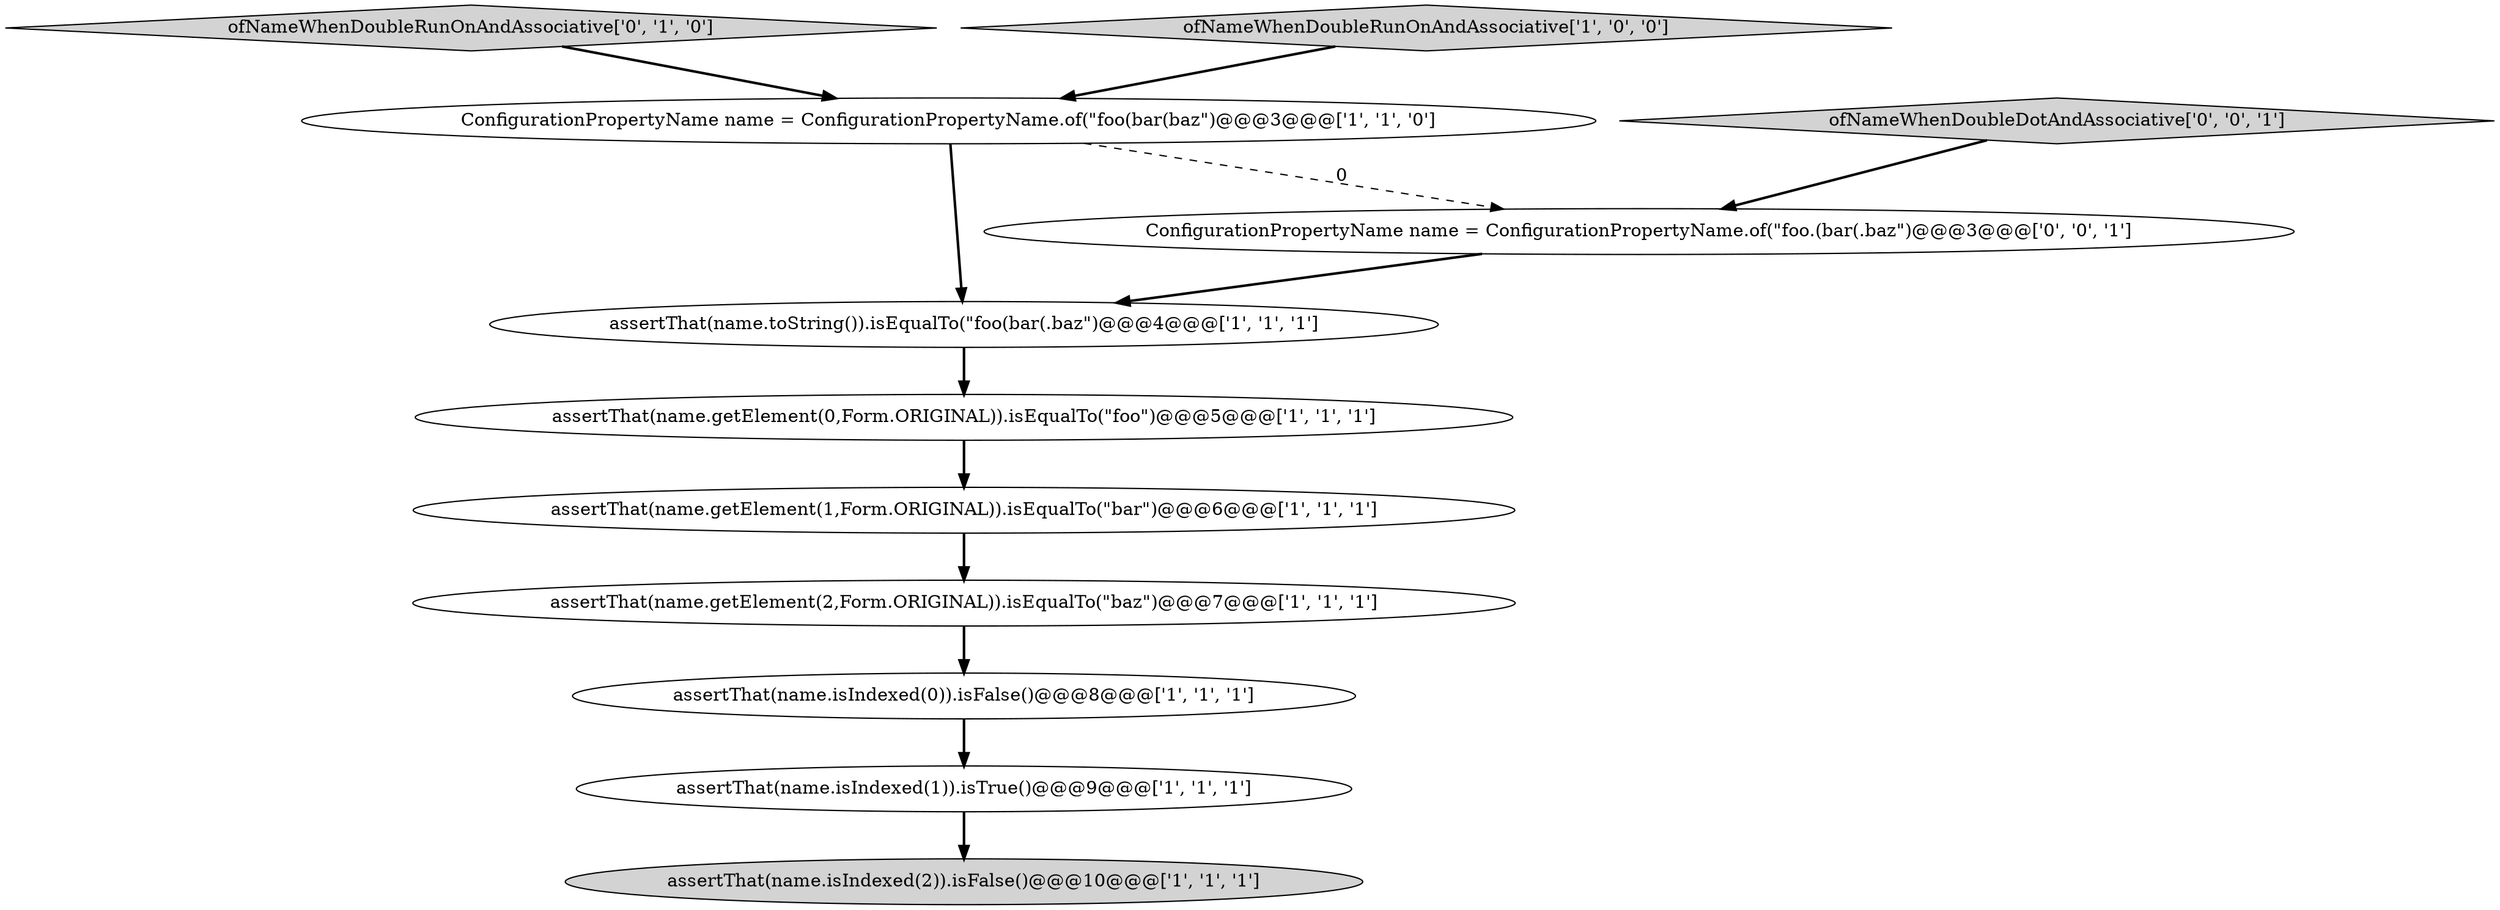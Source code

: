 digraph {
9 [style = filled, label = "ofNameWhenDoubleRunOnAndAssociative['0', '1', '0']", fillcolor = lightgray, shape = diamond image = "AAA0AAABBB2BBB"];
6 [style = filled, label = "ofNameWhenDoubleRunOnAndAssociative['1', '0', '0']", fillcolor = lightgray, shape = diamond image = "AAA0AAABBB1BBB"];
0 [style = filled, label = "assertThat(name.getElement(0,Form.ORIGINAL)).isEqualTo(\"foo\")@@@5@@@['1', '1', '1']", fillcolor = white, shape = ellipse image = "AAA0AAABBB1BBB"];
7 [style = filled, label = "ConfigurationPropertyName name = ConfigurationPropertyName.of(\"foo(bar(baz\")@@@3@@@['1', '1', '0']", fillcolor = white, shape = ellipse image = "AAA0AAABBB1BBB"];
10 [style = filled, label = "ConfigurationPropertyName name = ConfigurationPropertyName.of(\"foo.(bar(.baz\")@@@3@@@['0', '0', '1']", fillcolor = white, shape = ellipse image = "AAA0AAABBB3BBB"];
5 [style = filled, label = "assertThat(name.getElement(1,Form.ORIGINAL)).isEqualTo(\"bar\")@@@6@@@['1', '1', '1']", fillcolor = white, shape = ellipse image = "AAA0AAABBB1BBB"];
11 [style = filled, label = "ofNameWhenDoubleDotAndAssociative['0', '0', '1']", fillcolor = lightgray, shape = diamond image = "AAA0AAABBB3BBB"];
3 [style = filled, label = "assertThat(name.isIndexed(1)).isTrue()@@@9@@@['1', '1', '1']", fillcolor = white, shape = ellipse image = "AAA0AAABBB1BBB"];
8 [style = filled, label = "assertThat(name.isIndexed(0)).isFalse()@@@8@@@['1', '1', '1']", fillcolor = white, shape = ellipse image = "AAA0AAABBB1BBB"];
1 [style = filled, label = "assertThat(name.getElement(2,Form.ORIGINAL)).isEqualTo(\"baz\")@@@7@@@['1', '1', '1']", fillcolor = white, shape = ellipse image = "AAA0AAABBB1BBB"];
2 [style = filled, label = "assertThat(name.toString()).isEqualTo(\"foo(bar(.baz\")@@@4@@@['1', '1', '1']", fillcolor = white, shape = ellipse image = "AAA0AAABBB1BBB"];
4 [style = filled, label = "assertThat(name.isIndexed(2)).isFalse()@@@10@@@['1', '1', '1']", fillcolor = lightgray, shape = ellipse image = "AAA0AAABBB1BBB"];
7->10 [style = dashed, label="0"];
5->1 [style = bold, label=""];
10->2 [style = bold, label=""];
2->0 [style = bold, label=""];
1->8 [style = bold, label=""];
6->7 [style = bold, label=""];
9->7 [style = bold, label=""];
11->10 [style = bold, label=""];
7->2 [style = bold, label=""];
3->4 [style = bold, label=""];
0->5 [style = bold, label=""];
8->3 [style = bold, label=""];
}
